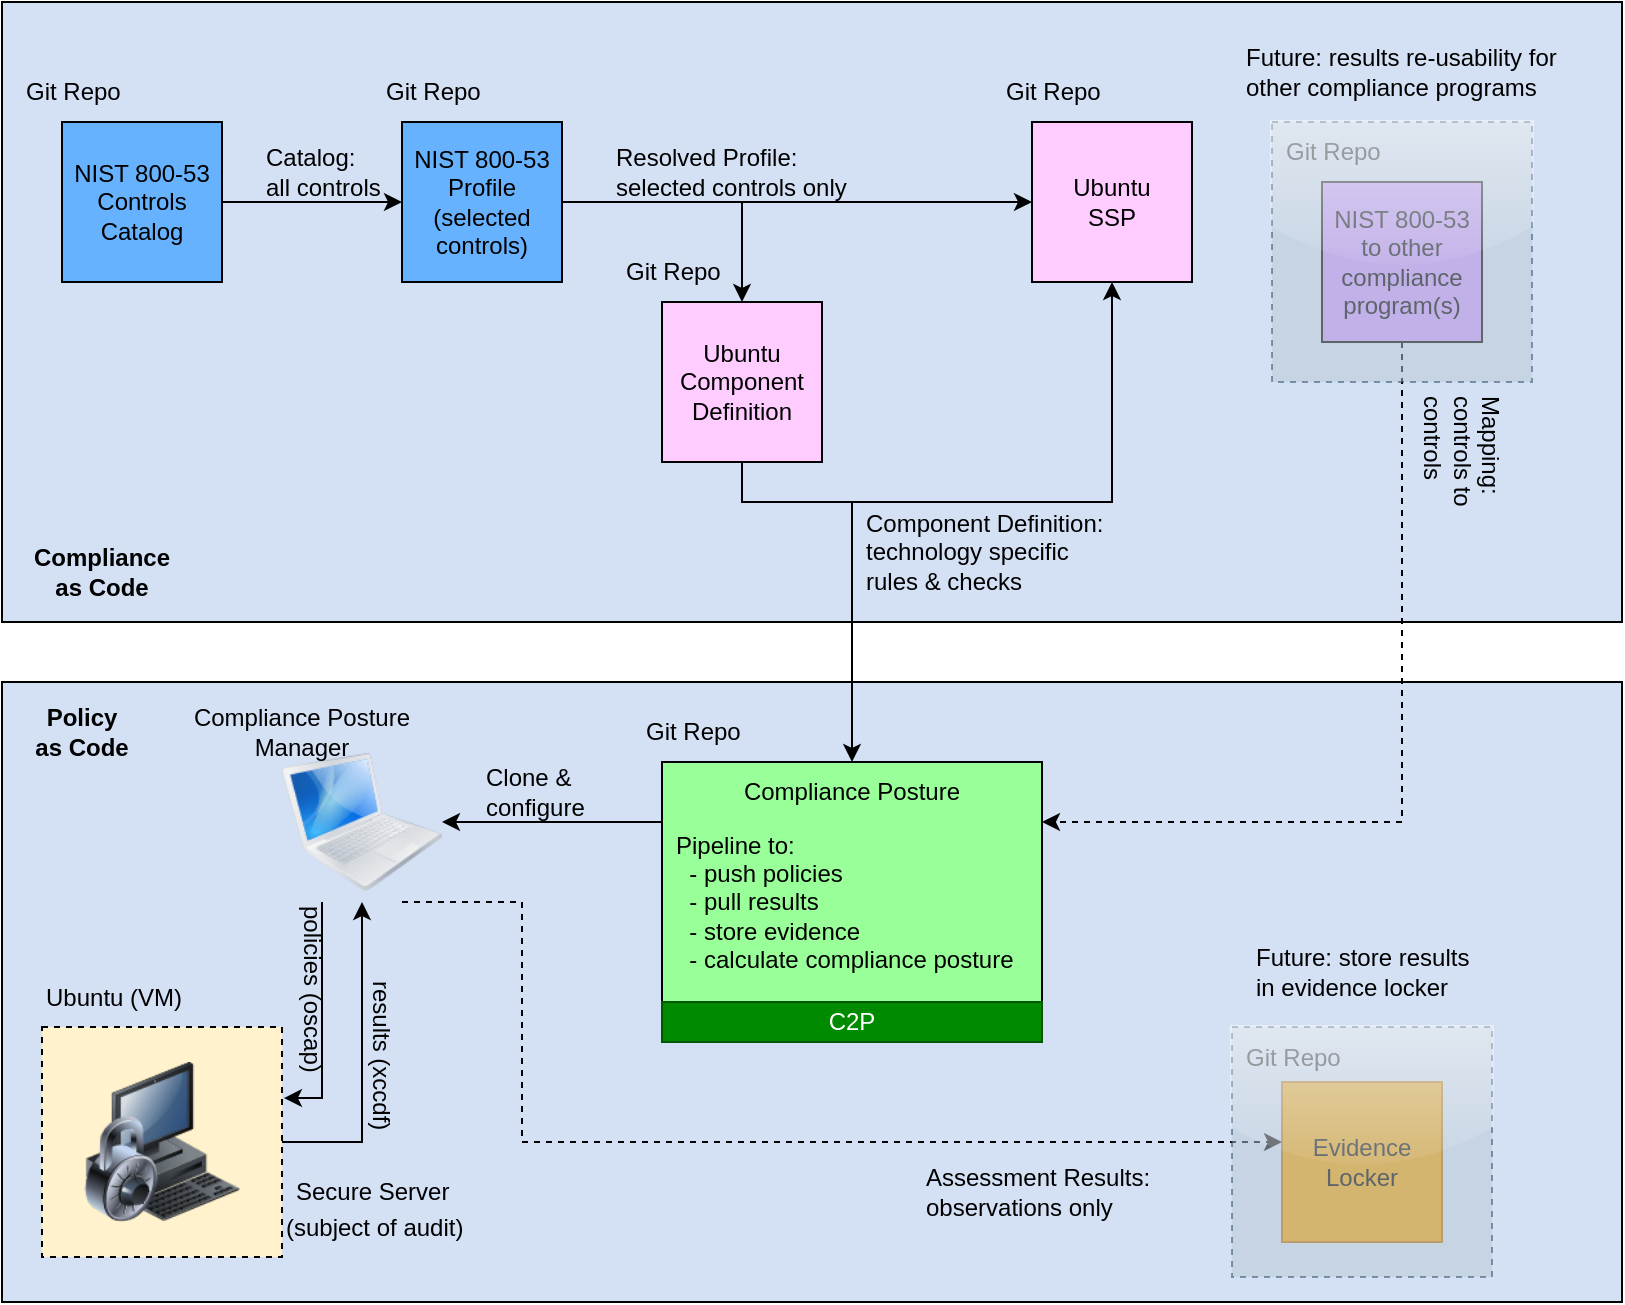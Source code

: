 <mxfile version="26.1.1">
  <diagram name="Page-1" id="nnvEIHW3Z4vWF1LjfkwZ">
    <mxGraphModel dx="1372" dy="810" grid="1" gridSize="10" guides="1" tooltips="1" connect="1" arrows="1" fold="1" page="1" pageScale="1" pageWidth="850" pageHeight="1100" math="0" shadow="0">
      <root>
        <mxCell id="0" />
        <mxCell id="1" parent="0" />
        <mxCell id="NkV01MRkD-zcOsepxfJR-2" value="" style="rounded=0;whiteSpace=wrap;html=1;fillColor=light-dark(#D4E1F5,var(--ge-dark-color, #121212));" parent="1" vertex="1">
          <mxGeometry x="20" y="400" width="810" height="310" as="geometry" />
        </mxCell>
        <mxCell id="M6tyFE9a1OWHZ1wvqODp-3" style="edgeStyle=orthogonalEdgeStyle;rounded=0;orthogonalLoop=1;jettySize=auto;html=1;exitX=0;exitY=0.25;exitDx=0;exitDy=0;" parent="1" source="CPMZ2iNUAcUxmmoOPrO8-6" target="M6tyFE9a1OWHZ1wvqODp-2" edge="1">
          <mxGeometry relative="1" as="geometry" />
        </mxCell>
        <mxCell id="CPMZ2iNUAcUxmmoOPrO8-6" value="" style="rounded=0;whiteSpace=wrap;html=1;fillColor=light-dark(#99FF99,var(--ge-dark-color, #121212));" parent="1" vertex="1">
          <mxGeometry x="350" y="440" width="190" height="120" as="geometry" />
        </mxCell>
        <mxCell id="NkV01MRkD-zcOsepxfJR-1" value="" style="rounded=0;whiteSpace=wrap;html=1;fillColor=light-dark(#D4E1F5,var(--ge-dark-color, #121212));" parent="1" vertex="1">
          <mxGeometry x="20" y="60" width="810" height="310" as="geometry" />
        </mxCell>
        <mxCell id="LCy0PVrk5LSCn90gnhkb-2" style="edgeStyle=orthogonalEdgeStyle;rounded=0;orthogonalLoop=1;jettySize=auto;html=1;exitX=0.25;exitY=1;exitDx=0;exitDy=0;entryX=1.008;entryY=0.309;entryDx=0;entryDy=0;entryPerimeter=0;" parent="1" source="M6tyFE9a1OWHZ1wvqODp-2" target="_sJffcc7cZwXCYkYl67q-33" edge="1">
          <mxGeometry relative="1" as="geometry">
            <mxPoint x="180" y="614" as="targetPoint" />
          </mxGeometry>
        </mxCell>
        <mxCell id="FR4YwdjWuDr9_sK9Jnh4-16" value="C2P" style="rounded=0;whiteSpace=wrap;html=1;fillColor=#008a00;fillStyle=auto;fontColor=#ffffff;strokeColor=#005700;" parent="1" vertex="1">
          <mxGeometry x="350" y="560" width="190" height="20" as="geometry" />
        </mxCell>
        <mxCell id="_sJffcc7cZwXCYkYl67q-33" value="" style="whiteSpace=wrap;html=1;dashed=1;fillColor=light-dark(#FFF2CC,var(--ge-dark-color, #121212));" parent="1" vertex="1">
          <mxGeometry x="40" y="572.5" width="120" height="115" as="geometry" />
        </mxCell>
        <mxCell id="_sJffcc7cZwXCYkYl67q-14" style="edgeStyle=orthogonalEdgeStyle;rounded=0;orthogonalLoop=1;jettySize=auto;html=1;exitX=1;exitY=0.5;exitDx=0;exitDy=0;entryX=0;entryY=0.5;entryDx=0;entryDy=0;" parent="1" source="_sJffcc7cZwXCYkYl67q-1" target="_sJffcc7cZwXCYkYl67q-3" edge="1">
          <mxGeometry relative="1" as="geometry" />
        </mxCell>
        <mxCell id="_sJffcc7cZwXCYkYl67q-1" value="NIST 800-53&lt;div&gt;Controls Catalog&lt;/div&gt;" style="whiteSpace=wrap;html=1;aspect=fixed;fillColor=light-dark(#66B2FF,var(--ge-dark-color, #121212));" parent="1" vertex="1">
          <mxGeometry x="50" y="120" width="80" height="80" as="geometry" />
        </mxCell>
        <mxCell id="NkV01MRkD-zcOsepxfJR-4" style="edgeStyle=orthogonalEdgeStyle;rounded=0;orthogonalLoop=1;jettySize=auto;html=1;exitX=1;exitY=0.5;exitDx=0;exitDy=0;entryX=0;entryY=0.5;entryDx=0;entryDy=0;" parent="1" source="_sJffcc7cZwXCYkYl67q-3" target="_sJffcc7cZwXCYkYl67q-8" edge="1">
          <mxGeometry relative="1" as="geometry" />
        </mxCell>
        <mxCell id="NkV01MRkD-zcOsepxfJR-5" style="edgeStyle=orthogonalEdgeStyle;rounded=0;orthogonalLoop=1;jettySize=auto;html=1;exitX=1;exitY=0.5;exitDx=0;exitDy=0;entryX=0.5;entryY=0;entryDx=0;entryDy=0;" parent="1" source="_sJffcc7cZwXCYkYl67q-3" target="_sJffcc7cZwXCYkYl67q-6" edge="1">
          <mxGeometry relative="1" as="geometry" />
        </mxCell>
        <mxCell id="_sJffcc7cZwXCYkYl67q-3" value="NIST 800-53&lt;div&gt;Profile (selected controls)&lt;/div&gt;" style="whiteSpace=wrap;html=1;aspect=fixed;fillColor=light-dark(#66B2FF,var(--ge-dark-color, #121212));" parent="1" vertex="1">
          <mxGeometry x="220" y="120" width="80" height="80" as="geometry" />
        </mxCell>
        <mxCell id="_sJffcc7cZwXCYkYl67q-4" value="Git Repo" style="text;html=1;align=left;verticalAlign=middle;whiteSpace=wrap;rounded=0;" parent="1" vertex="1">
          <mxGeometry x="30" y="90" width="60" height="30" as="geometry" />
        </mxCell>
        <mxCell id="_sJffcc7cZwXCYkYl67q-5" value="Git Repo" style="text;html=1;align=left;verticalAlign=middle;whiteSpace=wrap;rounded=0;" parent="1" vertex="1">
          <mxGeometry x="210" y="90" width="60" height="30" as="geometry" />
        </mxCell>
        <mxCell id="CPMZ2iNUAcUxmmoOPrO8-13" style="edgeStyle=orthogonalEdgeStyle;rounded=0;orthogonalLoop=1;jettySize=auto;html=1;exitX=0.5;exitY=1;exitDx=0;exitDy=0;entryX=0.5;entryY=1;entryDx=0;entryDy=0;" parent="1" source="_sJffcc7cZwXCYkYl67q-6" target="_sJffcc7cZwXCYkYl67q-8" edge="1">
          <mxGeometry relative="1" as="geometry" />
        </mxCell>
        <mxCell id="LCy0PVrk5LSCn90gnhkb-12" style="edgeStyle=orthogonalEdgeStyle;rounded=0;orthogonalLoop=1;jettySize=auto;html=1;exitX=0.5;exitY=1;exitDx=0;exitDy=0;" parent="1" source="_sJffcc7cZwXCYkYl67q-6" target="CPMZ2iNUAcUxmmoOPrO8-6" edge="1">
          <mxGeometry relative="1" as="geometry">
            <Array as="points">
              <mxPoint x="390" y="310" />
              <mxPoint x="445" y="310" />
            </Array>
          </mxGeometry>
        </mxCell>
        <mxCell id="_sJffcc7cZwXCYkYl67q-6" value="Ubuntu Component Definition" style="whiteSpace=wrap;html=1;aspect=fixed;fillColor=light-dark(#FFCCFF,var(--ge-dark-color, #121212));" parent="1" vertex="1">
          <mxGeometry x="350" y="210" width="80" height="80" as="geometry" />
        </mxCell>
        <mxCell id="_sJffcc7cZwXCYkYl67q-8" value="Ubuntu&lt;div&gt;SSP&lt;/div&gt;" style="whiteSpace=wrap;html=1;aspect=fixed;fillColor=light-dark(#FFCCFF,var(--ge-dark-color, #121212));" parent="1" vertex="1">
          <mxGeometry x="535" y="120" width="80" height="80" as="geometry" />
        </mxCell>
        <mxCell id="_sJffcc7cZwXCYkYl67q-9" value="Git Repo" style="text;html=1;align=left;verticalAlign=middle;whiteSpace=wrap;rounded=0;" parent="1" vertex="1">
          <mxGeometry x="520" y="90" width="60" height="30" as="geometry" />
        </mxCell>
        <mxCell id="_sJffcc7cZwXCYkYl67q-22" value="" style="image;html=1;image=img/lib/clip_art/computers/Secure_System_128x128.png" parent="1" vertex="1">
          <mxGeometry x="60" y="590" width="80" height="80" as="geometry" />
        </mxCell>
        <mxCell id="_sJffcc7cZwXCYkYl67q-25" value="Secure Server" style="text;html=1;align=left;verticalAlign=middle;whiteSpace=wrap;rounded=0;" parent="1" vertex="1">
          <mxGeometry x="165" y="640" width="90" height="30" as="geometry" />
        </mxCell>
        <mxCell id="_sJffcc7cZwXCYkYl67q-26" value="(subject of audit)" style="text;html=1;align=left;verticalAlign=middle;whiteSpace=wrap;rounded=0;" parent="1" vertex="1">
          <mxGeometry x="160" y="657.5" width="110" height="30" as="geometry" />
        </mxCell>
        <mxCell id="FR4YwdjWuDr9_sK9Jnh4-12" value="Assessment Results:&lt;div&gt;observations only&lt;/div&gt;" style="text;html=1;align=left;verticalAlign=middle;whiteSpace=wrap;rounded=0;" parent="1" vertex="1">
          <mxGeometry x="480" y="640" width="140" height="30" as="geometry" />
        </mxCell>
        <mxCell id="LCy0PVrk5LSCn90gnhkb-15" style="edgeStyle=orthogonalEdgeStyle;rounded=0;orthogonalLoop=1;jettySize=auto;html=1;exitX=0.75;exitY=1;exitDx=0;exitDy=0;dashed=1;" parent="1" source="M6tyFE9a1OWHZ1wvqODp-2" target="LCy0PVrk5LSCn90gnhkb-8" edge="1">
          <mxGeometry relative="1" as="geometry">
            <Array as="points">
              <mxPoint x="280" y="510" />
              <mxPoint x="280" y="630" />
            </Array>
          </mxGeometry>
        </mxCell>
        <mxCell id="FR4YwdjWuDr9_sK9Jnh4-15" value="Pipeline to:&lt;div&gt;&amp;nbsp; - push policies&lt;/div&gt;&lt;div&gt;&amp;nbsp; - pull results&lt;/div&gt;&lt;div&gt;&amp;nbsp; - store evidence&lt;/div&gt;&lt;div&gt;&amp;nbsp; - calculate compliance posture&lt;/div&gt;" style="text;html=1;align=left;verticalAlign=middle;whiteSpace=wrap;rounded=0;" parent="1" vertex="1">
          <mxGeometry x="355" y="470" width="180" height="80" as="geometry" />
        </mxCell>
        <mxCell id="HgmPG7ZFx5860i2Mmg5O-22" value="Catalog:&lt;div&gt;all controls&lt;/div&gt;" style="text;html=1;align=left;verticalAlign=middle;whiteSpace=wrap;rounded=0;" parent="1" vertex="1">
          <mxGeometry x="150" y="130" width="120" height="30" as="geometry" />
        </mxCell>
        <mxCell id="HgmPG7ZFx5860i2Mmg5O-23" value="Git Repo" style="text;html=1;align=left;verticalAlign=middle;whiteSpace=wrap;rounded=0;" parent="1" vertex="1">
          <mxGeometry x="330" y="180" width="60" height="30" as="geometry" />
        </mxCell>
        <mxCell id="HgmPG7ZFx5860i2Mmg5O-24" value="Resolved Profile:&lt;div&gt;selected controls only&lt;/div&gt;" style="text;html=1;align=left;verticalAlign=middle;whiteSpace=wrap;rounded=0;" parent="1" vertex="1">
          <mxGeometry x="325" y="130" width="120" height="30" as="geometry" />
        </mxCell>
        <mxCell id="HgmPG7ZFx5860i2Mmg5O-31" value="Compliance Posture" style="text;html=1;align=center;verticalAlign=middle;whiteSpace=wrap;rounded=0;" parent="1" vertex="1">
          <mxGeometry x="375" y="440" width="140" height="30" as="geometry" />
        </mxCell>
        <mxCell id="LCy0PVrk5LSCn90gnhkb-13" style="edgeStyle=orthogonalEdgeStyle;rounded=0;orthogonalLoop=1;jettySize=auto;html=1;exitX=0.5;exitY=1;exitDx=0;exitDy=0;dashed=1;entryX=1;entryY=0.25;entryDx=0;entryDy=0;" parent="1" source="Dz6giT6QmdXinou7oSLN-5" target="CPMZ2iNUAcUxmmoOPrO8-6" edge="1">
          <mxGeometry relative="1" as="geometry">
            <mxPoint x="570" y="760" as="targetPoint" />
          </mxGeometry>
        </mxCell>
        <mxCell id="Dz6giT6QmdXinou7oSLN-5" value="NIST 800-53 to other compliance program(s)" style="whiteSpace=wrap;html=1;aspect=fixed;fillColor=light-dark(#CC99FF,var(--ge-dark-color, #121212));" parent="1" vertex="1">
          <mxGeometry x="680" y="150" width="80" height="80" as="geometry" />
        </mxCell>
        <mxCell id="NkV01MRkD-zcOsepxfJR-13" value="Git Repo" style="text;html=1;align=left;verticalAlign=middle;whiteSpace=wrap;rounded=0;" parent="1" vertex="1">
          <mxGeometry x="660" y="120" width="60" height="30" as="geometry" />
        </mxCell>
        <mxCell id="NkV01MRkD-zcOsepxfJR-20" value="Future: results re-usability for other compliance programs" style="text;html=1;align=left;verticalAlign=middle;whiteSpace=wrap;rounded=0;" parent="1" vertex="1">
          <mxGeometry x="640" y="80" width="160" height="30" as="geometry" />
        </mxCell>
        <mxCell id="NkV01MRkD-zcOsepxfJR-23" value="Policy as Code" style="text;html=1;align=center;verticalAlign=middle;whiteSpace=wrap;rounded=0;fontStyle=1" parent="1" vertex="1">
          <mxGeometry x="35" y="410" width="50" height="30" as="geometry" />
        </mxCell>
        <mxCell id="NkV01MRkD-zcOsepxfJR-24" value="Compliance as Code" style="text;html=1;align=center;verticalAlign=middle;whiteSpace=wrap;rounded=0;fontStyle=1" parent="1" vertex="1">
          <mxGeometry x="40" y="330" width="60" height="30" as="geometry" />
        </mxCell>
        <mxCell id="NkV01MRkD-zcOsepxfJR-17" value="" style="whiteSpace=wrap;html=1;dashed=1;fillColor=#bac8d3;glass=1;opacity=50;strokeColor=#23445d;" parent="1" vertex="1">
          <mxGeometry x="655" y="120" width="130" height="130" as="geometry" />
        </mxCell>
        <mxCell id="CPMZ2iNUAcUxmmoOPrO8-2" style="edgeStyle=orthogonalEdgeStyle;rounded=0;orthogonalLoop=1;jettySize=auto;html=1;exitX=0.5;exitY=1;exitDx=0;exitDy=0;" parent="1" source="FR4YwdjWuDr9_sK9Jnh4-16" target="FR4YwdjWuDr9_sK9Jnh4-16" edge="1">
          <mxGeometry relative="1" as="geometry" />
        </mxCell>
        <mxCell id="CPMZ2iNUAcUxmmoOPrO8-3" value="policies (oscap)" style="text;html=1;align=left;verticalAlign=middle;whiteSpace=wrap;rounded=0;rotation=90;" parent="1" vertex="1">
          <mxGeometry x="130" y="540" width="90" height="30" as="geometry" />
        </mxCell>
        <mxCell id="CPMZ2iNUAcUxmmoOPrO8-5" value="results (xccdf)" style="text;html=1;align=left;verticalAlign=middle;whiteSpace=wrap;rounded=0;rotation=90;" parent="1" vertex="1">
          <mxGeometry x="170" y="572.5" width="80" height="30" as="geometry" />
        </mxCell>
        <mxCell id="CPMZ2iNUAcUxmmoOPrO8-9" value="Git Repo" style="text;html=1;align=left;verticalAlign=middle;whiteSpace=wrap;rounded=0;" parent="1" vertex="1">
          <mxGeometry x="340" y="410" width="60" height="30" as="geometry" />
        </mxCell>
        <mxCell id="CPMZ2iNUAcUxmmoOPrO8-14" value="Component Definition:&lt;div&gt;technology specific&lt;/div&gt;&lt;div&gt;rules &amp;amp; checks&lt;/div&gt;" style="text;html=1;align=left;verticalAlign=middle;whiteSpace=wrap;rounded=0;" parent="1" vertex="1">
          <mxGeometry x="450" y="320" width="130" height="30" as="geometry" />
        </mxCell>
        <mxCell id="CPMZ2iNUAcUxmmoOPrO8-16" value="Mapping:&lt;div&gt;controls to&lt;/div&gt;&lt;div&gt;controls&lt;/div&gt;" style="text;html=1;align=left;verticalAlign=middle;whiteSpace=wrap;rounded=0;rotation=90;" parent="1" vertex="1">
          <mxGeometry x="680" y="310" width="140" height="30" as="geometry" />
        </mxCell>
        <mxCell id="LCy0PVrk5LSCn90gnhkb-3" style="edgeStyle=orthogonalEdgeStyle;rounded=0;orthogonalLoop=1;jettySize=auto;html=1;exitX=1;exitY=0.5;exitDx=0;exitDy=0;entryX=0.5;entryY=1;entryDx=0;entryDy=0;" parent="1" source="_sJffcc7cZwXCYkYl67q-33" target="M6tyFE9a1OWHZ1wvqODp-2" edge="1">
          <mxGeometry relative="1" as="geometry">
            <Array as="points">
              <mxPoint x="200" y="630" />
            </Array>
          </mxGeometry>
        </mxCell>
        <mxCell id="LCy0PVrk5LSCn90gnhkb-6" value="Ubuntu (VM)" style="text;html=1;align=left;verticalAlign=middle;whiteSpace=wrap;rounded=0;" parent="1" vertex="1">
          <mxGeometry x="40" y="542.5" width="120" height="30" as="geometry" />
        </mxCell>
        <mxCell id="LCy0PVrk5LSCn90gnhkb-8" value="Evidence Locker" style="whiteSpace=wrap;html=1;aspect=fixed;fillColor=#f0a30a;fontColor=#000000;strokeColor=#BD7000;" parent="1" vertex="1">
          <mxGeometry x="660" y="600" width="80" height="80" as="geometry" />
        </mxCell>
        <mxCell id="LCy0PVrk5LSCn90gnhkb-17" value="Git Repo" style="text;html=1;align=left;verticalAlign=middle;whiteSpace=wrap;rounded=0;" parent="1" vertex="1">
          <mxGeometry x="640" y="572.5" width="60" height="30" as="geometry" />
        </mxCell>
        <mxCell id="LCy0PVrk5LSCn90gnhkb-18" value="" style="whiteSpace=wrap;html=1;dashed=1;fillColor=#bac8d3;glass=1;opacity=50;strokeColor=#23445d;" parent="1" vertex="1">
          <mxGeometry x="635" y="572.5" width="130" height="125" as="geometry" />
        </mxCell>
        <mxCell id="LCy0PVrk5LSCn90gnhkb-19" value="Future: store results in evidence locker" style="text;html=1;align=left;verticalAlign=middle;whiteSpace=wrap;rounded=0;" parent="1" vertex="1">
          <mxGeometry x="645" y="530" width="110" height="30" as="geometry" />
        </mxCell>
        <mxCell id="M6tyFE9a1OWHZ1wvqODp-2" value="" style="image;html=1;image=img/lib/clip_art/computers/MacBook_128x128.png" parent="1" vertex="1">
          <mxGeometry x="160" y="430" width="80" height="80" as="geometry" />
        </mxCell>
        <mxCell id="M6tyFE9a1OWHZ1wvqODp-4" value="Clone &amp;amp; configure" style="text;html=1;align=left;verticalAlign=middle;whiteSpace=wrap;rounded=0;" parent="1" vertex="1">
          <mxGeometry x="260" y="440" width="90" height="30" as="geometry" />
        </mxCell>
        <mxCell id="M6tyFE9a1OWHZ1wvqODp-5" value="Compliance Posture Manager" style="text;html=1;align=center;verticalAlign=middle;whiteSpace=wrap;rounded=0;" parent="1" vertex="1">
          <mxGeometry x="100" y="410" width="140" height="30" as="geometry" />
        </mxCell>
      </root>
    </mxGraphModel>
  </diagram>
</mxfile>
